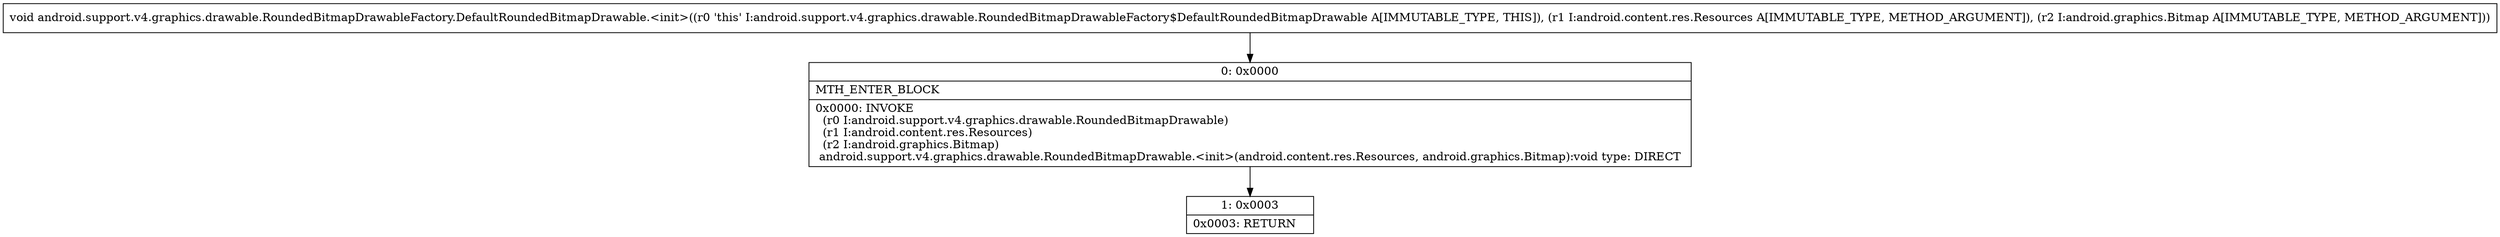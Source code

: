 digraph "CFG forandroid.support.v4.graphics.drawable.RoundedBitmapDrawableFactory.DefaultRoundedBitmapDrawable.\<init\>(Landroid\/content\/res\/Resources;Landroid\/graphics\/Bitmap;)V" {
Node_0 [shape=record,label="{0\:\ 0x0000|MTH_ENTER_BLOCK\l|0x0000: INVOKE  \l  (r0 I:android.support.v4.graphics.drawable.RoundedBitmapDrawable)\l  (r1 I:android.content.res.Resources)\l  (r2 I:android.graphics.Bitmap)\l android.support.v4.graphics.drawable.RoundedBitmapDrawable.\<init\>(android.content.res.Resources, android.graphics.Bitmap):void type: DIRECT \l}"];
Node_1 [shape=record,label="{1\:\ 0x0003|0x0003: RETURN   \l}"];
MethodNode[shape=record,label="{void android.support.v4.graphics.drawable.RoundedBitmapDrawableFactory.DefaultRoundedBitmapDrawable.\<init\>((r0 'this' I:android.support.v4.graphics.drawable.RoundedBitmapDrawableFactory$DefaultRoundedBitmapDrawable A[IMMUTABLE_TYPE, THIS]), (r1 I:android.content.res.Resources A[IMMUTABLE_TYPE, METHOD_ARGUMENT]), (r2 I:android.graphics.Bitmap A[IMMUTABLE_TYPE, METHOD_ARGUMENT])) }"];
MethodNode -> Node_0;
Node_0 -> Node_1;
}

